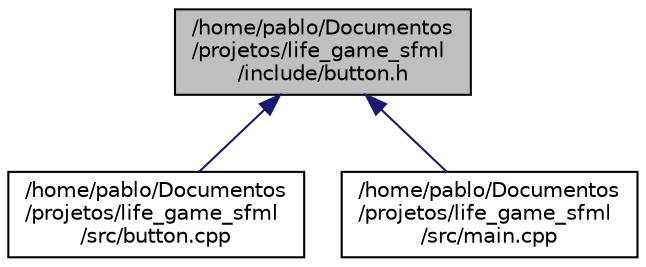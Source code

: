 digraph "/home/pablo/Documentos/projetos/life_game_sfml/include/button.h"
{
  edge [fontname="Helvetica",fontsize="10",labelfontname="Helvetica",labelfontsize="10"];
  node [fontname="Helvetica",fontsize="10",shape=record];
  Node3 [label="/home/pablo/Documentos\l/projetos/life_game_sfml\l/include/button.h",height=0.2,width=0.4,color="black", fillcolor="grey75", style="filled", fontcolor="black"];
  Node3 -> Node4 [dir="back",color="midnightblue",fontsize="10",style="solid",fontname="Helvetica"];
  Node4 [label="/home/pablo/Documentos\l/projetos/life_game_sfml\l/src/button.cpp",height=0.2,width=0.4,color="black", fillcolor="white", style="filled",URL="$d6/df7/button_8cpp.html"];
  Node3 -> Node5 [dir="back",color="midnightblue",fontsize="10",style="solid",fontname="Helvetica"];
  Node5 [label="/home/pablo/Documentos\l/projetos/life_game_sfml\l/src/main.cpp",height=0.2,width=0.4,color="black", fillcolor="white", style="filled",URL="$df/d0a/main_8cpp.html"];
}
